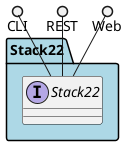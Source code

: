 @startuml



package "Stack22" #lightblue {

    interface "Stack22" as i {
    
    }
}

CLI ()-- i
REST ()-- i
Web ()-- i

package "Stack22" #lightblue {
    
}



@enduml
